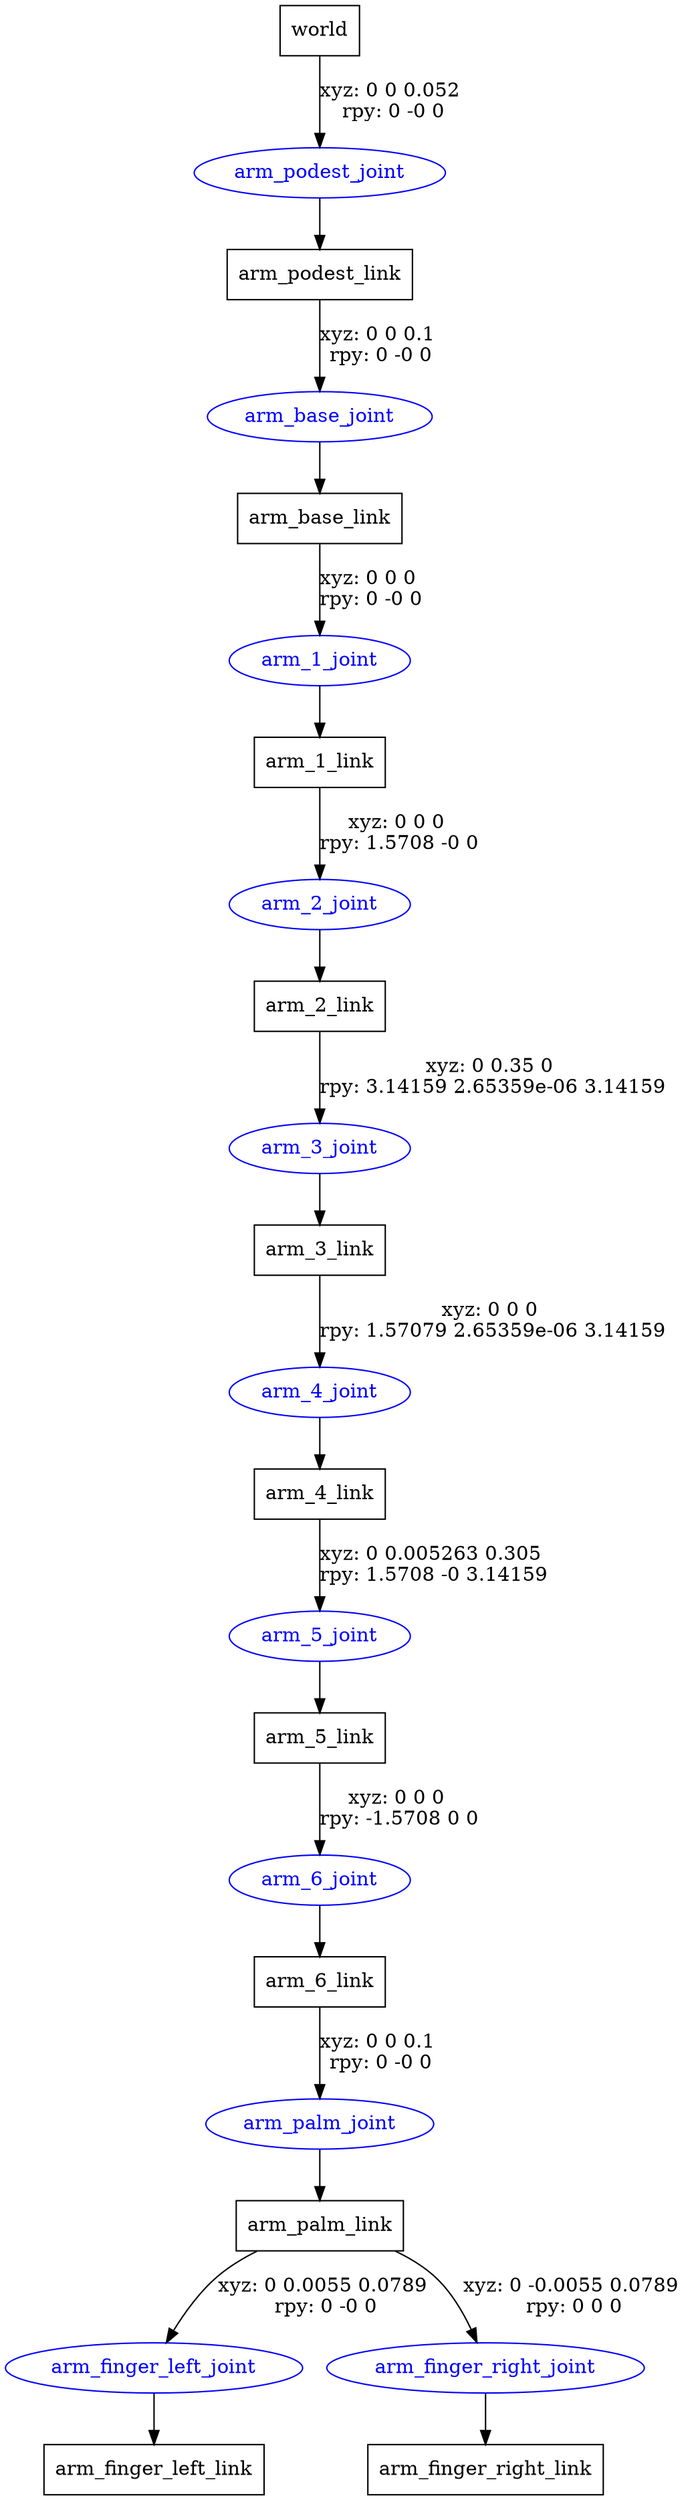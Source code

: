 digraph G {
node [shape=box];
"world" [label="world"];
"arm_podest_link" [label="arm_podest_link"];
"arm_base_link" [label="arm_base_link"];
"arm_1_link" [label="arm_1_link"];
"arm_2_link" [label="arm_2_link"];
"arm_3_link" [label="arm_3_link"];
"arm_4_link" [label="arm_4_link"];
"arm_5_link" [label="arm_5_link"];
"arm_6_link" [label="arm_6_link"];
"arm_palm_link" [label="arm_palm_link"];
"arm_finger_left_link" [label="arm_finger_left_link"];
"arm_finger_right_link" [label="arm_finger_right_link"];
node [shape=ellipse, color=blue, fontcolor=blue];
"world" -> "arm_podest_joint" [label="xyz: 0 0 0.052 \nrpy: 0 -0 0"]
"arm_podest_joint" -> "arm_podest_link"
"arm_podest_link" -> "arm_base_joint" [label="xyz: 0 0 0.1 \nrpy: 0 -0 0"]
"arm_base_joint" -> "arm_base_link"
"arm_base_link" -> "arm_1_joint" [label="xyz: 0 0 0 \nrpy: 0 -0 0"]
"arm_1_joint" -> "arm_1_link"
"arm_1_link" -> "arm_2_joint" [label="xyz: 0 0 0 \nrpy: 1.5708 -0 0"]
"arm_2_joint" -> "arm_2_link"
"arm_2_link" -> "arm_3_joint" [label="xyz: 0 0.35 0 \nrpy: 3.14159 2.65359e-06 3.14159"]
"arm_3_joint" -> "arm_3_link"
"arm_3_link" -> "arm_4_joint" [label="xyz: 0 0 0 \nrpy: 1.57079 2.65359e-06 3.14159"]
"arm_4_joint" -> "arm_4_link"
"arm_4_link" -> "arm_5_joint" [label="xyz: 0 0.005263 0.305 \nrpy: 1.5708 -0 3.14159"]
"arm_5_joint" -> "arm_5_link"
"arm_5_link" -> "arm_6_joint" [label="xyz: 0 0 0 \nrpy: -1.5708 0 0"]
"arm_6_joint" -> "arm_6_link"
"arm_6_link" -> "arm_palm_joint" [label="xyz: 0 0 0.1 \nrpy: 0 -0 0"]
"arm_palm_joint" -> "arm_palm_link"
"arm_palm_link" -> "arm_finger_left_joint" [label="xyz: 0 0.0055 0.0789 \nrpy: 0 -0 0"]
"arm_finger_left_joint" -> "arm_finger_left_link"
"arm_palm_link" -> "arm_finger_right_joint" [label="xyz: 0 -0.0055 0.0789 \nrpy: 0 0 0"]
"arm_finger_right_joint" -> "arm_finger_right_link"
}
